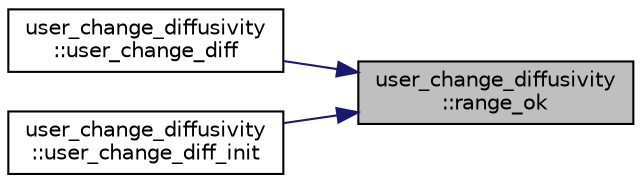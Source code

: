 digraph "user_change_diffusivity::range_ok"
{
 // INTERACTIVE_SVG=YES
 // LATEX_PDF_SIZE
  edge [fontname="Helvetica",fontsize="10",labelfontname="Helvetica",labelfontsize="10"];
  node [fontname="Helvetica",fontsize="10",shape=record];
  rankdir="RL";
  Node1 [label="user_change_diffusivity\l::range_ok",height=0.2,width=0.4,color="black", fillcolor="grey75", style="filled", fontcolor="black",tooltip="This subroutine checks whether the 4 values of range are in ascending order."];
  Node1 -> Node2 [dir="back",color="midnightblue",fontsize="10",style="solid",fontname="Helvetica"];
  Node2 [label="user_change_diffusivity\l::user_change_diff",height=0.2,width=0.4,color="black", fillcolor="white", style="filled",URL="$namespaceuser__change__diffusivity.html#a07a472b9f6ddb2cb0f233127f1184ace",tooltip="This subroutine provides an interface for a user to use to modify the main code to alter the diffusiv..."];
  Node1 -> Node3 [dir="back",color="midnightblue",fontsize="10",style="solid",fontname="Helvetica"];
  Node3 [label="user_change_diffusivity\l::user_change_diff_init",height=0.2,width=0.4,color="black", fillcolor="white", style="filled",URL="$namespaceuser__change__diffusivity.html#ac852c6588286315c2bba0900114ce5a6",tooltip="Set up the module control structure."];
}
